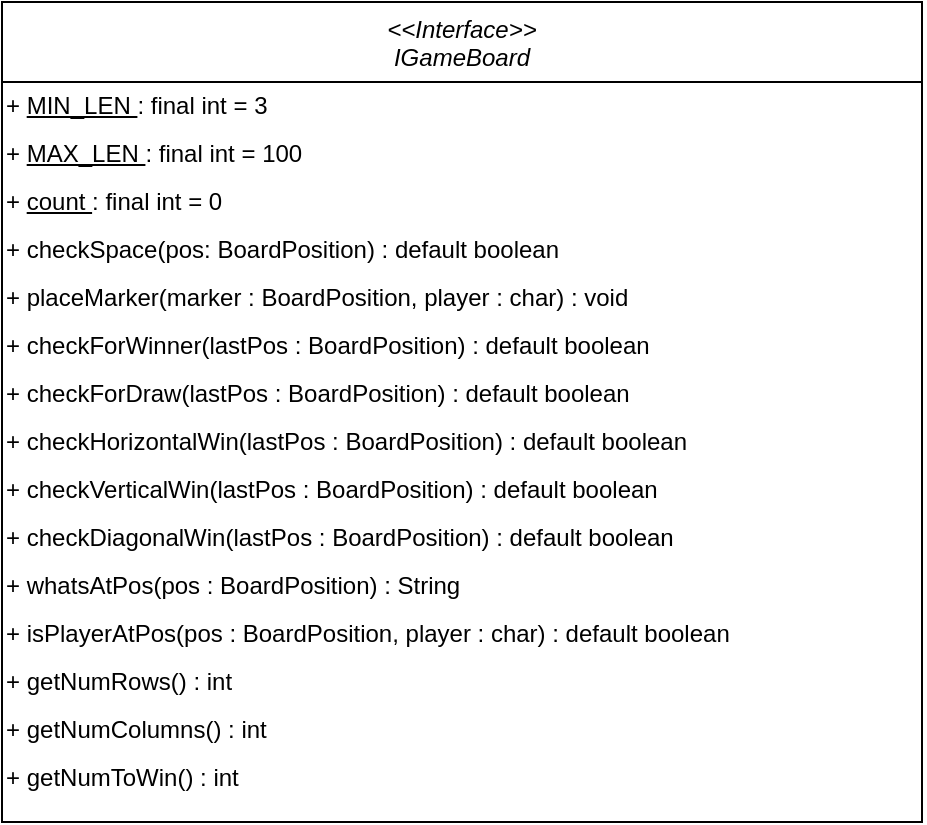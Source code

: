 <mxfile version="13.2.4" type="device"><diagram id="zAupYazcpPewy_knU_Uw" name="Page-1"><mxGraphModel dx="592" dy="490" grid="1" gridSize="10" guides="1" tooltips="1" connect="1" arrows="1" fold="1" page="1" pageScale="1" pageWidth="850" pageHeight="1100" math="0" shadow="0"><root><mxCell id="0"/><mxCell id="1" parent="0"/><mxCell id="bj9rfsG74nW5-99LLNGt-1" value="&lt;&lt;Interface&gt;&gt;&#10;IGameBoard" style="swimlane;fontStyle=2;align=center;verticalAlign=top;childLayout=stackLayout;horizontal=1;startSize=40;horizontalStack=0;resizeParent=1;resizeLast=0;collapsible=1;marginBottom=0;rounded=0;shadow=0;strokeWidth=1;" parent="1" vertex="1"><mxGeometry x="140" y="100" width="460" height="410" as="geometry"><mxRectangle x="230" y="140" width="160" height="26" as="alternateBounds"/></mxGeometry></mxCell><mxCell id="bj9rfsG74nW5-99LLNGt-6" value="+ &lt;u&gt;MIN_LEN &lt;/u&gt;: final int = 3" style="text;html=1;strokeColor=none;fillColor=none;align=left;verticalAlign=middle;whiteSpace=wrap;rounded=0;" parent="bj9rfsG74nW5-99LLNGt-1" vertex="1"><mxGeometry y="40" width="460" height="24" as="geometry"/></mxCell><mxCell id="0afHMdWnCIGCyfLWRLs8-3" value="+ &lt;u&gt;MAX_LEN &lt;/u&gt;: final int = 100" style="text;html=1;strokeColor=none;fillColor=none;align=left;verticalAlign=middle;whiteSpace=wrap;rounded=0;" vertex="1" parent="bj9rfsG74nW5-99LLNGt-1"><mxGeometry y="64" width="460" height="24" as="geometry"/></mxCell><mxCell id="0afHMdWnCIGCyfLWRLs8-2" value="+ &lt;u&gt;count &lt;/u&gt;: final int = 0" style="text;html=1;strokeColor=none;fillColor=none;align=left;verticalAlign=middle;whiteSpace=wrap;rounded=0;" vertex="1" parent="bj9rfsG74nW5-99LLNGt-1"><mxGeometry y="88" width="460" height="24" as="geometry"/></mxCell><mxCell id="bj9rfsG74nW5-99LLNGt-5" value="+ checkSpace(pos: BoardPosition) : default boolean" style="text;html=1;strokeColor=none;fillColor=none;align=left;verticalAlign=middle;whiteSpace=wrap;rounded=0;" parent="bj9rfsG74nW5-99LLNGt-1" vertex="1"><mxGeometry y="112" width="460" height="24" as="geometry"/></mxCell><mxCell id="bj9rfsG74nW5-99LLNGt-7" value="+ placeMarker(marker : BoardPosition, player : char) : void" style="text;html=1;strokeColor=none;fillColor=none;align=left;verticalAlign=middle;whiteSpace=wrap;rounded=0;" parent="bj9rfsG74nW5-99LLNGt-1" vertex="1"><mxGeometry y="136" width="460" height="24" as="geometry"/></mxCell><mxCell id="bj9rfsG74nW5-99LLNGt-8" value="+ checkForWinner(lastPos : BoardPosition) : default boolean" style="text;html=1;strokeColor=none;fillColor=none;align=left;verticalAlign=middle;whiteSpace=wrap;rounded=0;" parent="bj9rfsG74nW5-99LLNGt-1" vertex="1"><mxGeometry y="160" width="460" height="24" as="geometry"/></mxCell><mxCell id="bj9rfsG74nW5-99LLNGt-9" value="+ checkForDraw(lastPos : BoardPosition) : default boolean" style="text;html=1;strokeColor=none;fillColor=none;align=left;verticalAlign=middle;whiteSpace=wrap;rounded=0;" parent="bj9rfsG74nW5-99LLNGt-1" vertex="1"><mxGeometry y="184" width="460" height="24" as="geometry"/></mxCell><mxCell id="bj9rfsG74nW5-99LLNGt-10" value="+ checkHorizontalWin(lastPos : BoardPosition) : default boolean" style="text;html=1;strokeColor=none;fillColor=none;align=left;verticalAlign=middle;whiteSpace=wrap;rounded=0;" parent="bj9rfsG74nW5-99LLNGt-1" vertex="1"><mxGeometry y="208" width="460" height="24" as="geometry"/></mxCell><mxCell id="bj9rfsG74nW5-99LLNGt-11" value="+ checkVerticalWin(lastPos : BoardPosition) : default&amp;nbsp;boolean&amp;nbsp;" style="text;html=1;strokeColor=none;fillColor=none;align=left;verticalAlign=middle;whiteSpace=wrap;rounded=0;" parent="bj9rfsG74nW5-99LLNGt-1" vertex="1"><mxGeometry y="232" width="460" height="24" as="geometry"/></mxCell><mxCell id="bj9rfsG74nW5-99LLNGt-12" value="+ checkDiagonalWin(lastPos : BoardPosition) : default&amp;nbsp;boolean&amp;nbsp;" style="text;html=1;strokeColor=none;fillColor=none;align=left;verticalAlign=middle;whiteSpace=wrap;rounded=0;" parent="bj9rfsG74nW5-99LLNGt-1" vertex="1"><mxGeometry y="256" width="460" height="24" as="geometry"/></mxCell><mxCell id="bj9rfsG74nW5-99LLNGt-13" value="+ whatsAtPos(pos : BoardPosition) : String" style="text;html=1;strokeColor=none;fillColor=none;align=left;verticalAlign=middle;whiteSpace=wrap;rounded=0;" parent="bj9rfsG74nW5-99LLNGt-1" vertex="1"><mxGeometry y="280" width="460" height="24" as="geometry"/></mxCell><mxCell id="bj9rfsG74nW5-99LLNGt-14" value="+ isPlayerAtPos(pos : BoardPosition, player : char) : default boolean&amp;nbsp;" style="text;html=1;strokeColor=none;fillColor=none;align=left;verticalAlign=middle;whiteSpace=wrap;rounded=0;" parent="bj9rfsG74nW5-99LLNGt-1" vertex="1"><mxGeometry y="304" width="460" height="24" as="geometry"/></mxCell><mxCell id="bj9rfsG74nW5-99LLNGt-18" value="+ getNumRows() : int" style="text;html=1;strokeColor=none;fillColor=none;align=left;verticalAlign=middle;whiteSpace=wrap;rounded=0;" parent="bj9rfsG74nW5-99LLNGt-1" vertex="1"><mxGeometry y="328" width="460" height="24" as="geometry"/></mxCell><mxCell id="bj9rfsG74nW5-99LLNGt-19" value="+ getNumColumns() : int" style="text;html=1;strokeColor=none;fillColor=none;align=left;verticalAlign=middle;whiteSpace=wrap;rounded=0;" parent="bj9rfsG74nW5-99LLNGt-1" vertex="1"><mxGeometry y="352" width="460" height="24" as="geometry"/></mxCell><mxCell id="bj9rfsG74nW5-99LLNGt-20" value="+ getNumToWin() : int" style="text;html=1;strokeColor=none;fillColor=none;align=left;verticalAlign=middle;whiteSpace=wrap;rounded=0;" parent="bj9rfsG74nW5-99LLNGt-1" vertex="1"><mxGeometry y="376" width="460" height="24" as="geometry"/></mxCell><mxCell id="bj9rfsG74nW5-99LLNGt-16" value="" style="endArrow=none;html=1;exitX=0;exitY=0;exitDx=0;exitDy=0;entryX=1;entryY=0;entryDx=0;entryDy=0;" parent="bj9rfsG74nW5-99LLNGt-1" source="bj9rfsG74nW5-99LLNGt-6" target="bj9rfsG74nW5-99LLNGt-6" edge="1"><mxGeometry width="50" height="50" relative="1" as="geometry"><mxPoint x="130" y="180" as="sourcePoint"/><mxPoint x="180" y="130" as="targetPoint"/></mxGeometry></mxCell></root></mxGraphModel></diagram></mxfile>